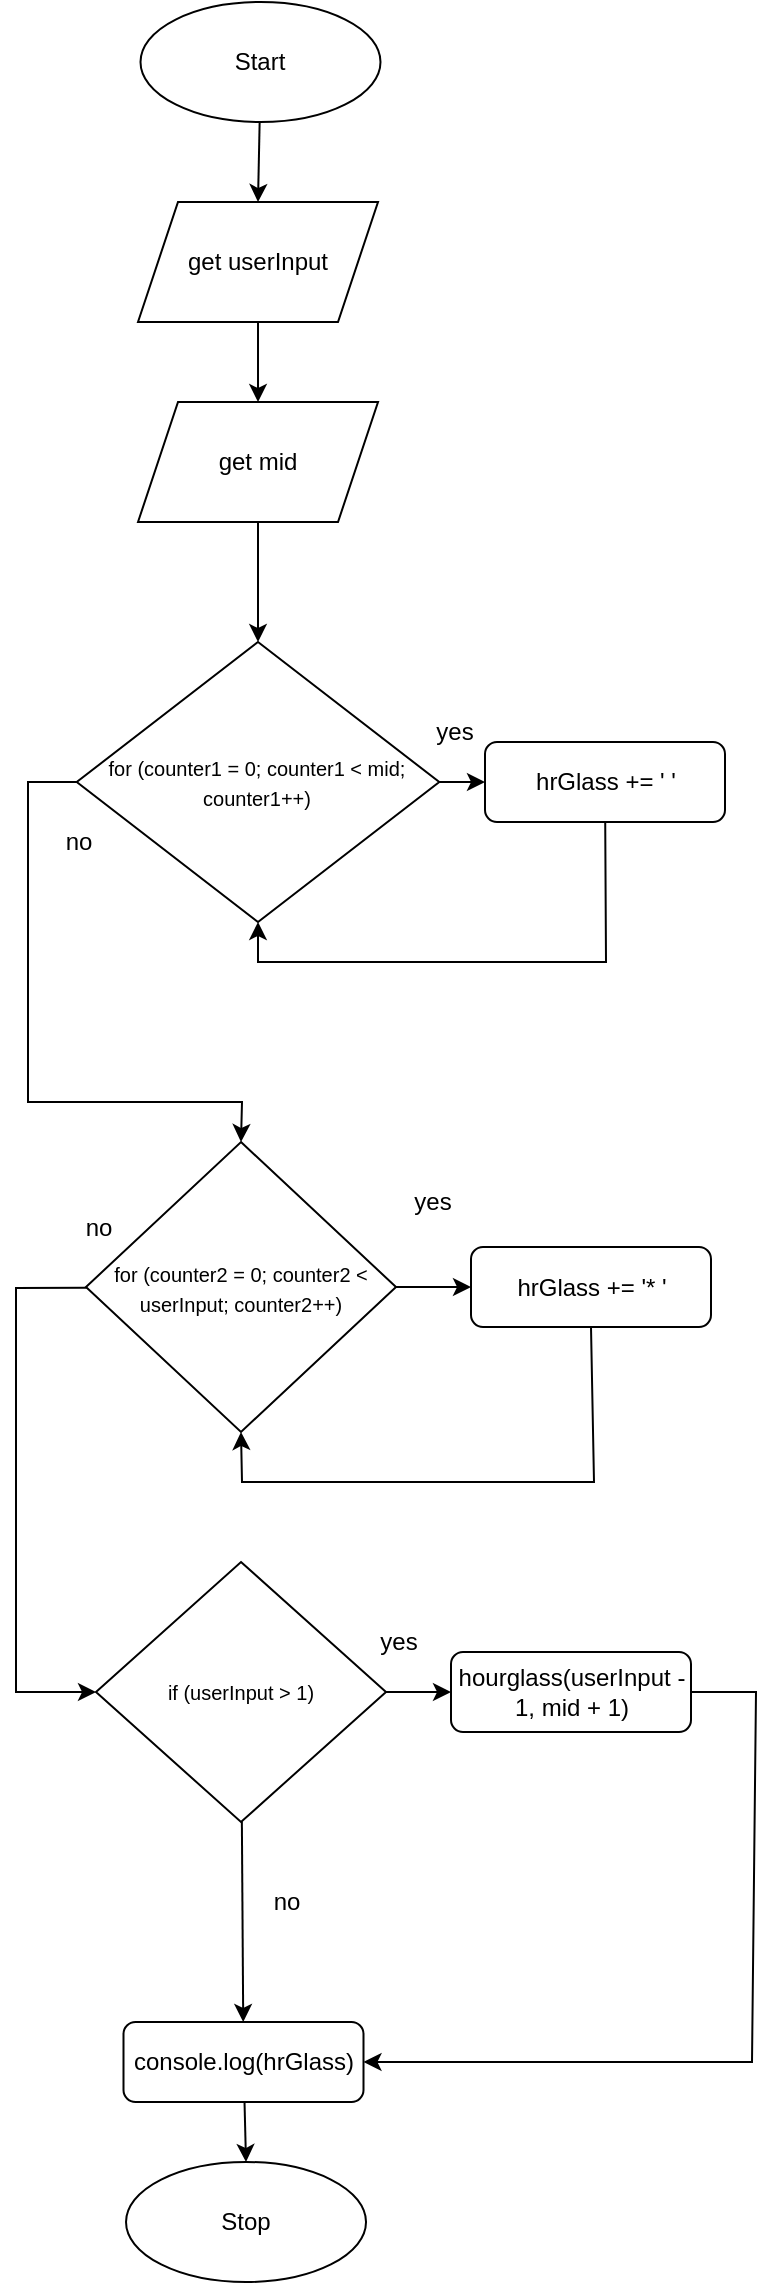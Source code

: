 <mxfile>
    <diagram id="bVoswQC8T6PlKmy4Bn8u" name="Page-1">
        <mxGraphModel dx="1077" dy="1001" grid="1" gridSize="10" guides="1" tooltips="1" connect="1" arrows="1" fold="1" page="1" pageScale="1" pageWidth="827" pageHeight="1169" math="0" shadow="0">
            <root>
                <mxCell id="0"/>
                <mxCell id="1" parent="0"/>
                <mxCell id="386" style="edgeStyle=none;html=1;entryX=0.5;entryY=0;entryDx=0;entryDy=0;" parent="1" source="3" target="383" edge="1">
                    <mxGeometry relative="1" as="geometry"/>
                </mxCell>
                <mxCell id="3" value="Start" style="ellipse;whiteSpace=wrap;html=1;" parent="1" vertex="1">
                    <mxGeometry x="106.25" y="10" width="120" height="60" as="geometry"/>
                </mxCell>
                <mxCell id="4" value="Stop" style="ellipse;whiteSpace=wrap;html=1;" parent="1" vertex="1">
                    <mxGeometry x="99.01" y="1090" width="120" height="60" as="geometry"/>
                </mxCell>
                <mxCell id="140" value="" style="edgeStyle=none;html=1;exitX=0;exitY=0.5;exitDx=0;exitDy=0;entryX=0.5;entryY=0;entryDx=0;entryDy=0;rounded=0;" parent="1" source="134" target="136" edge="1">
                    <mxGeometry relative="1" as="geometry">
                        <Array as="points">
                            <mxPoint x="50" y="400"/>
                            <mxPoint x="50" y="490"/>
                            <mxPoint x="50" y="560"/>
                            <mxPoint x="157" y="560"/>
                        </Array>
                    </mxGeometry>
                </mxCell>
                <mxCell id="301" value="" style="edgeStyle=none;rounded=0;html=1;endArrow=classic;endFill=1;" parent="1" source="134" target="299" edge="1">
                    <mxGeometry relative="1" as="geometry"/>
                </mxCell>
                <mxCell id="134" value="&lt;font style=&quot;font-size: 10px&quot;&gt;for (counter1 = 0; counter1 &amp;lt; mid; counter1++)&lt;/font&gt;" style="rhombus;whiteSpace=wrap;html=1;" parent="1" vertex="1">
                    <mxGeometry x="74.38" y="330" width="181.25" height="140" as="geometry"/>
                </mxCell>
                <mxCell id="304" style="edgeStyle=none;rounded=0;html=1;entryX=0;entryY=0.5;entryDx=0;entryDy=0;endArrow=classic;endFill=1;" parent="1" source="136" target="302" edge="1">
                    <mxGeometry relative="1" as="geometry"/>
                </mxCell>
                <mxCell id="390" style="edgeStyle=none;rounded=0;html=1;entryX=0;entryY=0.5;entryDx=0;entryDy=0;endArrow=classic;endFill=1;" parent="1" source="136" target="138" edge="1">
                    <mxGeometry relative="1" as="geometry">
                        <Array as="points">
                            <mxPoint x="44" y="653"/>
                            <mxPoint x="44" y="770"/>
                            <mxPoint x="44" y="855"/>
                            <mxPoint x="60" y="855"/>
                        </Array>
                    </mxGeometry>
                </mxCell>
                <mxCell id="136" value="&lt;span style=&quot;font-size: 10px&quot;&gt;for (counter2 = 0; counter2 &amp;lt; userInput; counter2++)&lt;/span&gt;" style="rhombus;whiteSpace=wrap;html=1;" parent="1" vertex="1">
                    <mxGeometry x="79" y="580" width="155" height="145" as="geometry"/>
                </mxCell>
                <mxCell id="312" style="edgeStyle=none;rounded=0;html=1;entryX=0;entryY=0.5;entryDx=0;entryDy=0;fontSize=11;endArrow=classic;endFill=1;" parent="1" source="138" target="310" edge="1">
                    <mxGeometry relative="1" as="geometry"/>
                </mxCell>
                <mxCell id="314" value="" style="edgeStyle=none;rounded=0;html=1;fontSize=11;endArrow=classic;endFill=1;" parent="1" source="138" target="313" edge="1">
                    <mxGeometry relative="1" as="geometry"/>
                </mxCell>
                <mxCell id="138" value="&lt;span style=&quot;font-size: 10px&quot;&gt;if (userInput &amp;gt; 1)&lt;/span&gt;" style="rhombus;whiteSpace=wrap;html=1;" parent="1" vertex="1">
                    <mxGeometry x="84" y="790" width="145" height="130" as="geometry"/>
                </mxCell>
                <mxCell id="142" value="no" style="text;html=1;align=center;verticalAlign=middle;resizable=0;points=[];autosize=1;strokeColor=none;fillColor=none;" parent="1" vertex="1">
                    <mxGeometry x="60" y="420" width="30" height="20" as="geometry"/>
                </mxCell>
                <mxCell id="143" value="no" style="text;html=1;align=center;verticalAlign=middle;resizable=0;points=[];autosize=1;strokeColor=none;fillColor=none;" parent="1" vertex="1">
                    <mxGeometry x="70.25" y="612.5" width="30" height="20" as="geometry"/>
                </mxCell>
                <mxCell id="144" value="no" style="text;html=1;align=center;verticalAlign=middle;resizable=0;points=[];autosize=1;strokeColor=none;fillColor=none;" parent="1" vertex="1">
                    <mxGeometry x="164" y="950" width="30" height="20" as="geometry"/>
                </mxCell>
                <mxCell id="152" value="yes" style="text;html=1;align=center;verticalAlign=middle;resizable=0;points=[];autosize=1;strokeColor=none;fillColor=none;" parent="1" vertex="1">
                    <mxGeometry x="247.5" y="365" width="30" height="20" as="geometry"/>
                </mxCell>
                <mxCell id="153" value="yes" style="text;html=1;align=center;verticalAlign=middle;resizable=0;points=[];autosize=1;strokeColor=none;fillColor=none;" parent="1" vertex="1">
                    <mxGeometry x="236.5" y="600" width="30" height="20" as="geometry"/>
                </mxCell>
                <mxCell id="388" style="edgeStyle=none;rounded=0;html=1;entryX=0.5;entryY=1;entryDx=0;entryDy=0;" parent="1" source="299" target="134" edge="1">
                    <mxGeometry relative="1" as="geometry">
                        <mxPoint x="165" y="460" as="targetPoint"/>
                        <Array as="points">
                            <mxPoint x="339" y="490"/>
                            <mxPoint x="165" y="490"/>
                        </Array>
                    </mxGeometry>
                </mxCell>
                <mxCell id="299" value="hrGlass += ' '" style="rounded=1;whiteSpace=wrap;html=1;" parent="1" vertex="1">
                    <mxGeometry x="278.5" y="380" width="120" height="40" as="geometry"/>
                </mxCell>
                <mxCell id="379" style="edgeStyle=none;rounded=0;html=1;endArrow=classic;endFill=1;entryX=0.5;entryY=1;entryDx=0;entryDy=0;exitX=0.5;exitY=1;exitDx=0;exitDy=0;" parent="1" source="302" target="136" edge="1">
                    <mxGeometry relative="1" as="geometry">
                        <mxPoint x="414" y="632.5" as="targetPoint"/>
                        <Array as="points">
                            <mxPoint x="333" y="750"/>
                            <mxPoint x="157" y="750"/>
                        </Array>
                    </mxGeometry>
                </mxCell>
                <mxCell id="302" value="hrGlass += '* '" style="rounded=1;whiteSpace=wrap;html=1;" parent="1" vertex="1">
                    <mxGeometry x="271.5" y="632.5" width="120" height="40" as="geometry"/>
                </mxCell>
                <mxCell id="373" style="edgeStyle=none;html=1;entryX=1;entryY=0.5;entryDx=0;entryDy=0;endArrow=classic;endFill=1;rounded=0;" parent="1" source="310" target="313" edge="1">
                    <mxGeometry relative="1" as="geometry">
                        <Array as="points">
                            <mxPoint x="414" y="855"/>
                            <mxPoint x="412" y="1040"/>
                        </Array>
                    </mxGeometry>
                </mxCell>
                <mxCell id="310" value="hourglass(userInput - 1, mid + 1)" style="rounded=1;whiteSpace=wrap;html=1;" parent="1" vertex="1">
                    <mxGeometry x="261.5" y="835" width="120" height="40" as="geometry"/>
                </mxCell>
                <mxCell id="315" value="" style="edgeStyle=none;rounded=0;html=1;fontSize=11;endArrow=classic;endFill=1;entryX=0.5;entryY=0;entryDx=0;entryDy=0;" parent="1" source="313" target="4" edge="1">
                    <mxGeometry relative="1" as="geometry">
                        <mxPoint x="157.75" y="1100" as="targetPoint"/>
                    </mxGeometry>
                </mxCell>
                <mxCell id="313" value="console.log(hrGlass)" style="rounded=1;whiteSpace=wrap;html=1;" parent="1" vertex="1">
                    <mxGeometry x="97.75" y="1020" width="120" height="40" as="geometry"/>
                </mxCell>
                <mxCell id="393" style="edgeStyle=none;html=1;entryX=0.5;entryY=0;entryDx=0;entryDy=0;" edge="1" parent="1" source="383" target="392">
                    <mxGeometry relative="1" as="geometry"/>
                </mxCell>
                <mxCell id="383" value="get userInput" style="shape=parallelogram;perimeter=parallelogramPerimeter;whiteSpace=wrap;html=1;fixedSize=1;" parent="1" vertex="1">
                    <mxGeometry x="105" y="110" width="120" height="60" as="geometry"/>
                </mxCell>
                <mxCell id="389" value="yes" style="text;html=1;align=center;verticalAlign=middle;resizable=0;points=[];autosize=1;strokeColor=none;fillColor=none;" parent="1" vertex="1">
                    <mxGeometry x="220.25" y="820" width="30" height="20" as="geometry"/>
                </mxCell>
                <mxCell id="394" style="edgeStyle=none;html=1;entryX=0.5;entryY=0;entryDx=0;entryDy=0;" edge="1" parent="1" source="392" target="134">
                    <mxGeometry relative="1" as="geometry"/>
                </mxCell>
                <mxCell id="392" value="get mid" style="shape=parallelogram;perimeter=parallelogramPerimeter;whiteSpace=wrap;html=1;fixedSize=1;" vertex="1" parent="1">
                    <mxGeometry x="105.01" y="210" width="120" height="60" as="geometry"/>
                </mxCell>
            </root>
        </mxGraphModel>
    </diagram>
</mxfile>